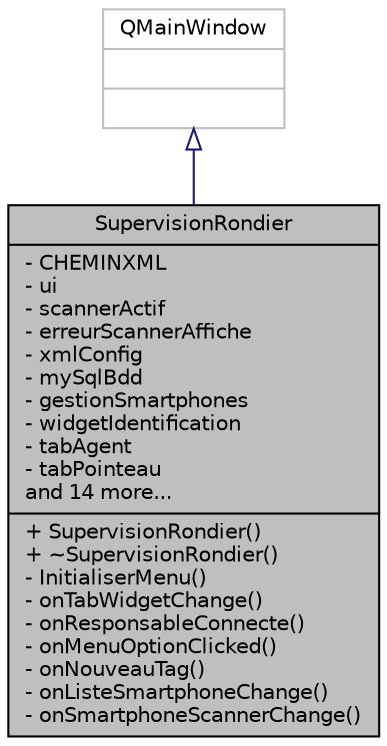 digraph "SupervisionRondier"
{
 // LATEX_PDF_SIZE
  edge [fontname="Helvetica",fontsize="10",labelfontname="Helvetica",labelfontsize="10"];
  node [fontname="Helvetica",fontsize="10",shape=record];
  Node1 [label="{SupervisionRondier\n|- CHEMINXML\l- ui\l- scannerActif\l- erreurScannerAffiche\l- xmlConfig\l- mySqlBdd\l- gestionSmartphones\l- widgetIdentification\l- tabAgent\l- tabPointeau\land 14 more...\l|+ SupervisionRondier()\l+ ~SupervisionRondier()\l- InitialiserMenu()\l- onTabWidgetChange()\l- onResponsableConnecte()\l- onMenuOptionClicked()\l- onNouveauTag()\l- onListeSmartphoneChange()\l- onSmartphoneScannerChange()\l}",height=0.2,width=0.4,color="black", fillcolor="grey75", style="filled", fontcolor="black",tooltip=" "];
  Node2 -> Node1 [dir="back",color="midnightblue",fontsize="10",style="solid",arrowtail="onormal",fontname="Helvetica"];
  Node2 [label="{QMainWindow\n||}",height=0.2,width=0.4,color="grey75", fillcolor="white", style="filled",tooltip=" "];
}
